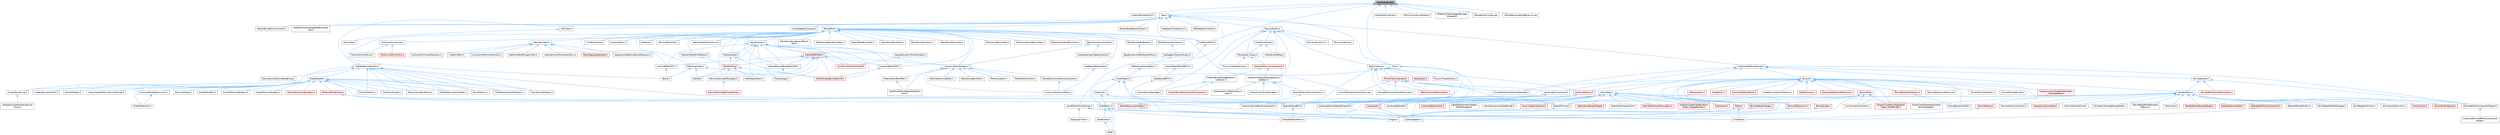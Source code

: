 digraph "CommandLine.h"
{
 // INTERACTIVE_SVG=YES
 // LATEX_PDF_SIZE
  bgcolor="transparent";
  edge [fontname=Helvetica,fontsize=10,labelfontname=Helvetica,labelfontsize=10];
  node [fontname=Helvetica,fontsize=10,shape=box,height=0.2,width=0.4];
  Node1 [id="Node000001",label="CommandLine.h",height=0.2,width=0.4,color="gray40", fillcolor="grey60", style="filled", fontcolor="black",tooltip=" "];
  Node1 -> Node2 [id="edge1_Node000001_Node000002",dir="back",color="steelblue1",style="solid",tooltip=" "];
  Node2 [id="Node000002",label="AndroidWindowUtils.h",height=0.2,width=0.4,color="grey40", fillcolor="white", style="filled",URL="$dc/de5/AndroidWindowUtils_8h.html",tooltip=" "];
  Node1 -> Node3 [id="edge2_Node000001_Node000003",dir="back",color="steelblue1",style="solid",tooltip=" "];
  Node3 [id="Node000003",label="App.h",height=0.2,width=0.4,color="grey40", fillcolor="white", style="filled",URL="$de/d8b/App_8h.html",tooltip=" "];
  Node3 -> Node4 [id="edge3_Node000003_Node000004",dir="back",color="steelblue1",style="solid",tooltip=" "];
  Node4 [id="Node000004",label="AndroidFeedbackContext.h",height=0.2,width=0.4,color="grey40", fillcolor="white", style="filled",URL="$d3/ddd/AndroidFeedbackContext_8h.html",tooltip=" "];
  Node3 -> Node5 [id="edge4_Node000003_Node000005",dir="back",color="steelblue1",style="solid",tooltip=" "];
  Node5 [id="Node000005",label="Core.h",height=0.2,width=0.4,color="grey40", fillcolor="white", style="filled",URL="$d6/dd7/Core_8h.html",tooltip=" "];
  Node5 -> Node6 [id="edge5_Node000005_Node000006",dir="back",color="steelblue1",style="solid",tooltip=" "];
  Node6 [id="Node000006",label="CoreUObject.h",height=0.2,width=0.4,color="grey40", fillcolor="white", style="filled",URL="$d0/ded/CoreUObject_8h.html",tooltip=" "];
  Node6 -> Node7 [id="edge6_Node000006_Node000007",dir="back",color="steelblue1",style="solid",tooltip=" "];
  Node7 [id="Node000007",label="Engine.h",height=0.2,width=0.4,color="grey40", fillcolor="white", style="filled",URL="$d1/d34/Public_2Engine_8h.html",tooltip=" "];
  Node6 -> Node8 [id="edge7_Node000006_Node000008",dir="back",color="steelblue1",style="solid",tooltip=" "];
  Node8 [id="Node000008",label="EngineMinimal.h",height=0.2,width=0.4,color="grey40", fillcolor="white", style="filled",URL="$d0/d2c/EngineMinimal_8h.html",tooltip=" "];
  Node8 -> Node7 [id="edge8_Node000008_Node000007",dir="back",color="steelblue1",style="solid",tooltip=" "];
  Node6 -> Node9 [id="edge9_Node000006_Node000009",dir="back",color="steelblue1",style="solid",tooltip=" "];
  Node9 [id="Node000009",label="SlateBasics.h",height=0.2,width=0.4,color="grey40", fillcolor="white", style="filled",URL="$da/d2f/SlateBasics_8h.html",tooltip=" "];
  Node9 -> Node7 [id="edge10_Node000009_Node000007",dir="back",color="steelblue1",style="solid",tooltip=" "];
  Node9 -> Node10 [id="edge11_Node000009_Node000010",dir="back",color="steelblue1",style="solid",tooltip=" "];
  Node10 [id="Node000010",label="Slate.h",height=0.2,width=0.4,color="grey40", fillcolor="white", style="filled",URL="$d2/dc0/Slate_8h.html",tooltip=" "];
  Node9 -> Node11 [id="edge12_Node000009_Node000011",dir="back",color="steelblue1",style="solid",tooltip=" "];
  Node11 [id="Node000011",label="SlateExtras.h",height=0.2,width=0.4,color="grey40", fillcolor="white", style="filled",URL="$d8/dec/SlateExtras_8h.html",tooltip=" "];
  Node11 -> Node10 [id="edge13_Node000011_Node000010",dir="back",color="steelblue1",style="solid",tooltip=" "];
  Node9 -> Node12 [id="edge14_Node000009_Node000012",dir="back",color="steelblue1",style="solid",tooltip=" "];
  Node12 [id="Node000012",label="UnrealEd.h",height=0.2,width=0.4,color="grey40", fillcolor="white", style="filled",URL="$d2/d5f/UnrealEd_8h.html",tooltip=" "];
  Node6 -> Node13 [id="edge15_Node000006_Node000013",dir="back",color="steelblue1",style="solid",tooltip=" "];
  Node13 [id="Node000013",label="SlateCore.h",height=0.2,width=0.4,color="grey40", fillcolor="white", style="filled",URL="$dc/d03/SlateCore_8h.html",tooltip=" "];
  Node13 -> Node7 [id="edge16_Node000013_Node000007",dir="back",color="steelblue1",style="solid",tooltip=" "];
  Node13 -> Node9 [id="edge17_Node000013_Node000009",dir="back",color="steelblue1",style="solid",tooltip=" "];
  Node5 -> Node7 [id="edge18_Node000005_Node000007",dir="back",color="steelblue1",style="solid",tooltip=" "];
  Node5 -> Node9 [id="edge19_Node000005_Node000009",dir="back",color="steelblue1",style="solid",tooltip=" "];
  Node3 -> Node14 [id="edge20_Node000003_Node000014",dir="back",color="steelblue1",style="solid",tooltip=" "];
  Node14 [id="Node000014",label="CoreSharedPCH.h",height=0.2,width=0.4,color="grey40", fillcolor="white", style="filled",URL="$d8/de5/CoreSharedPCH_8h.html",tooltip=" "];
  Node14 -> Node15 [id="edge21_Node000014_Node000015",dir="back",color="steelblue1",style="solid",tooltip=" "];
  Node15 [id="Node000015",label="CoreUObjectSharedPCH.h",height=0.2,width=0.4,color="grey40", fillcolor="white", style="filled",URL="$de/d2f/CoreUObjectSharedPCH_8h.html",tooltip=" "];
  Node15 -> Node16 [id="edge22_Node000015_Node000016",dir="back",color="steelblue1",style="solid",tooltip=" "];
  Node16 [id="Node000016",label="SlateSharedPCH.h",height=0.2,width=0.4,color="grey40", fillcolor="white", style="filled",URL="$d1/dfc/SlateSharedPCH_8h.html",tooltip=" "];
  Node16 -> Node17 [id="edge23_Node000016_Node000017",dir="back",color="steelblue1",style="solid",tooltip=" "];
  Node17 [id="Node000017",label="EngineSharedPCH.h",height=0.2,width=0.4,color="grey40", fillcolor="white", style="filled",URL="$dc/dbb/EngineSharedPCH_8h.html",tooltip=" "];
  Node17 -> Node18 [id="edge24_Node000017_Node000018",dir="back",color="steelblue1",style="solid",tooltip=" "];
  Node18 [id="Node000018",label="UnrealEdSharedPCH.h",height=0.2,width=0.4,color="grey40", fillcolor="white", style="filled",URL="$d1/de6/UnrealEdSharedPCH_8h.html",tooltip=" "];
  Node3 -> Node19 [id="edge25_Node000003_Node000019",dir="back",color="steelblue1",style="solid",tooltip=" "];
  Node19 [id="Node000019",label="FeedbackContextAnsi.h",height=0.2,width=0.4,color="grey40", fillcolor="white", style="filled",URL="$de/d11/FeedbackContextAnsi_8h.html",tooltip=" "];
  Node3 -> Node20 [id="edge26_Node000003_Node000020",dir="back",color="steelblue1",style="solid",tooltip=" "];
  Node20 [id="Node000020",label="IOSFeedbackContext.h",height=0.2,width=0.4,color="grey40", fillcolor="white", style="filled",URL="$d5/daa/IOSFeedbackContext_8h.html",tooltip=" "];
  Node3 -> Node21 [id="edge27_Node000003_Node000021",dir="back",color="steelblue1",style="solid",tooltip=" "];
  Node21 [id="Node000021",label="LevelEditorPlaySettings.h",height=0.2,width=0.4,color="grey40", fillcolor="white", style="filled",URL="$d4/d3b/LevelEditorPlaySettings_8h.html",tooltip=" "];
  Node21 -> Node22 [id="edge28_Node000021_Node000022",dir="back",color="steelblue1",style="solid",tooltip=" "];
  Node22 [id="Node000022",label="SDesignerView.h",height=0.2,width=0.4,color="grey40", fillcolor="white", style="filled",URL="$d2/d14/SDesignerView_8h.html",tooltip=" "];
  Node21 -> Node12 [id="edge29_Node000021_Node000012",dir="back",color="steelblue1",style="solid",tooltip=" "];
  Node21 -> Node18 [id="edge30_Node000021_Node000018",dir="back",color="steelblue1",style="solid",tooltip=" "];
  Node3 -> Node23 [id="edge31_Node000003_Node000023",dir="back",color="steelblue1",style="solid",tooltip=" "];
  Node23 [id="Node000023",label="MallocBinnedCommonUtils.h",height=0.2,width=0.4,color="grey40", fillcolor="white", style="filled",URL="$dc/ded/MallocBinnedCommonUtils_8h.html",tooltip=" "];
  Node3 -> Node24 [id="edge32_Node000003_Node000024",dir="back",color="steelblue1",style="solid",tooltip=" "];
  Node24 [id="Node000024",label="MaterialInstanceUpdateParameter\lSet.h",height=0.2,width=0.4,color="grey40", fillcolor="white", style="filled",URL="$dd/df7/MaterialInstanceUpdateParameterSet_8h.html",tooltip=" "];
  Node3 -> Node25 [id="edge33_Node000003_Node000025",dir="back",color="steelblue1",style="solid",tooltip=" "];
  Node25 [id="Node000025",label="ParallelFor.h",height=0.2,width=0.4,color="grey40", fillcolor="white", style="filled",URL="$d2/da1/ParallelFor_8h.html",tooltip=" "];
  Node25 -> Node26 [id="edge34_Node000025_Node000026",dir="back",color="steelblue1",style="solid",tooltip=" "];
  Node26 [id="Node000026",label="AsyncRegisterLevelContext.cpp",height=0.2,width=0.4,color="grey40", fillcolor="white", style="filled",URL="$da/df8/AsyncRegisterLevelContext_8cpp.html",tooltip=" "];
  Node25 -> Node27 [id="edge35_Node000025_Node000027",dir="back",color="steelblue1",style="solid",tooltip=" "];
  Node27 [id="Node000027",label="Blend.h",height=0.2,width=0.4,color="grey40", fillcolor="white", style="filled",URL="$d4/d80/Blend_8h.html",tooltip=" "];
  Node25 -> Node28 [id="edge36_Node000025_Node000028",dir="back",color="steelblue1",style="solid",tooltip=" "];
  Node28 [id="Node000028",label="CachingMeshSDF.h",height=0.2,width=0.4,color="grey40", fillcolor="white", style="filled",URL="$d3/de9/CachingMeshSDF_8h.html",tooltip=" "];
  Node28 -> Node27 [id="edge37_Node000028_Node000027",dir="back",color="steelblue1",style="solid",tooltip=" "];
  Node25 -> Node14 [id="edge38_Node000025_Node000014",dir="back",color="steelblue1",style="solid",tooltip=" "];
  Node25 -> Node29 [id="edge39_Node000025_Node000029",dir="back",color="steelblue1",style="solid",tooltip=" "];
  Node29 [id="Node000029",label="CoroParallelFor.h",height=0.2,width=0.4,color="grey40", fillcolor="white", style="filled",URL="$d2/d05/CoroParallelFor_8h.html",tooltip=" "];
  Node25 -> Node30 [id="edge40_Node000025_Node000030",dir="back",color="steelblue1",style="solid",tooltip=" "];
  Node30 [id="Node000030",label="DisplaceMesh.h",height=0.2,width=0.4,color="grey40", fillcolor="white", style="filled",URL="$da/df2/DisplaceMesh_8h.html",tooltip=" "];
  Node25 -> Node31 [id="edge41_Node000025_Node000031",dir="back",color="steelblue1",style="solid",tooltip=" "];
  Node31 [id="Node000031",label="DynamicMeshOctree3.h",height=0.2,width=0.4,color="grey40", fillcolor="white", style="filled",URL="$d8/d9f/DynamicMeshOctree3_8h.html",tooltip=" "];
  Node31 -> Node32 [id="edge42_Node000031_Node000032",dir="back",color="steelblue1",style="solid",tooltip=" "];
  Node32 [id="Node000032",label="DataflowEditorWeightMapPaint\lTool.h",height=0.2,width=0.4,color="grey40", fillcolor="white", style="filled",URL="$db/d46/DataflowEditorWeightMapPaintTool_8h.html",tooltip=" "];
  Node31 -> Node33 [id="edge43_Node000031_Node000033",dir="back",color="steelblue1",style="solid",tooltip=" "];
  Node33 [id="Node000033",label="DynamicMeshSculptTool.h",height=0.2,width=0.4,color="grey40", fillcolor="white", style="filled",URL="$d6/d16/DynamicMeshSculptTool_8h.html",tooltip=" "];
  Node31 -> Node34 [id="edge44_Node000031_Node000034",dir="back",color="steelblue1",style="solid",tooltip=" "];
  Node34 [id="Node000034",label="MeshGroupPaintTool.h",height=0.2,width=0.4,color="grey40", fillcolor="white", style="filled",URL="$dd/d04/MeshGroupPaintTool_8h.html",tooltip=" "];
  Node31 -> Node35 [id="edge45_Node000031_Node000035",dir="back",color="steelblue1",style="solid",tooltip=" "];
  Node35 [id="Node000035",label="MeshSculptUtil.h",height=0.2,width=0.4,color="grey40", fillcolor="white", style="filled",URL="$dc/de1/MeshSculptUtil_8h.html",tooltip=" "];
  Node31 -> Node36 [id="edge46_Node000031_Node000036",dir="back",color="steelblue1",style="solid",tooltip=" "];
  Node36 [id="Node000036",label="MeshSelectionTool.h",height=0.2,width=0.4,color="grey40", fillcolor="white", style="filled",URL="$d8/d80/MeshSelectionTool_8h.html",tooltip=" "];
  Node31 -> Node37 [id="edge47_Node000031_Node000037",dir="back",color="steelblue1",style="solid",tooltip=" "];
  Node37 [id="Node000037",label="MeshVertexPaintTool.h",height=0.2,width=0.4,color="grey40", fillcolor="white", style="filled",URL="$db/d74/MeshVertexPaintTool_8h.html",tooltip=" "];
  Node37 -> Node32 [id="edge48_Node000037_Node000032",dir="back",color="steelblue1",style="solid",tooltip=" "];
  Node31 -> Node38 [id="edge49_Node000031_Node000038",dir="back",color="steelblue1",style="solid",tooltip=" "];
  Node38 [id="Node000038",label="MeshVertexSculptTool.h",height=0.2,width=0.4,color="grey40", fillcolor="white", style="filled",URL="$dc/da6/MeshVertexSculptTool_8h.html",tooltip=" "];
  Node31 -> Node39 [id="edge50_Node000031_Node000039",dir="back",color="steelblue1",style="solid",tooltip=" "];
  Node39 [id="Node000039",label="OctreeDynamicMeshComponent.h",height=0.2,width=0.4,color="grey40", fillcolor="white", style="filled",URL="$d9/d19/OctreeDynamicMeshComponent_8h.html",tooltip=" "];
  Node39 -> Node33 [id="edge51_Node000039_Node000033",dir="back",color="steelblue1",style="solid",tooltip=" "];
  Node25 -> Node40 [id="edge52_Node000025_Node000040",dir="back",color="steelblue1",style="solid",tooltip=" "];
  Node40 [id="Node000040",label="FastReferenceCollector.h",height=0.2,width=0.4,color="grey40", fillcolor="white", style="filled",URL="$dd/d44/FastReferenceCollector_8h.html",tooltip=" "];
  Node40 -> Node41 [id="edge53_Node000040_Node000041",dir="back",color="steelblue1",style="solid",tooltip=" "];
  Node41 [id="Node000041",label="GarbageCollectionHistory.h",height=0.2,width=0.4,color="grey40", fillcolor="white", style="filled",URL="$d5/dee/GarbageCollectionHistory_8h.html",tooltip=" "];
  Node41 -> Node42 [id="edge54_Node000041_Node000042",dir="back",color="steelblue1",style="solid",tooltip=" "];
  Node42 [id="Node000042",label="ReferenceChainSearch.h",height=0.2,width=0.4,color="grey40", fillcolor="white", style="filled",URL="$d3/db7/ReferenceChainSearch_8h.html",tooltip=" "];
  Node42 -> Node6 [id="edge55_Node000042_Node000006",dir="back",color="steelblue1",style="solid",tooltip=" "];
  Node25 -> Node43 [id="edge56_Node000025_Node000043",dir="back",color="steelblue1",style="solid",tooltip=" "];
  Node43 [id="Node000043",label="GeometrySet3.h",height=0.2,width=0.4,color="grey40", fillcolor="white", style="filled",URL="$d2/d39/GeometrySet3_8h.html",tooltip=" "];
  Node43 -> Node44 [id="edge57_Node000043_Node000044",dir="back",color="steelblue1",style="solid",tooltip=" "];
  Node44 [id="Node000044",label="CollisionPrimitivesMechanic.h",height=0.2,width=0.4,color="grey40", fillcolor="white", style="filled",URL="$d7/d16/CollisionPrimitivesMechanic_8h.html",tooltip=" "];
  Node43 -> Node45 [id="edge58_Node000043_Node000045",dir="back",color="steelblue1",style="solid",tooltip=" "];
  Node45 [id="Node000045",label="CubeGridTool.h",height=0.2,width=0.4,color="grey40", fillcolor="white", style="filled",URL="$d3/d38/CubeGridTool_8h.html",tooltip=" "];
  Node43 -> Node46 [id="edge59_Node000043_Node000046",dir="back",color="steelblue1",style="solid",tooltip=" "];
  Node46 [id="Node000046",label="CurveControlPointsMechanic.h",height=0.2,width=0.4,color="grey40", fillcolor="white", style="filled",URL="$d4/d87/CurveControlPointsMechanic_8h.html",tooltip=" "];
  Node43 -> Node47 [id="edge60_Node000043_Node000047",dir="back",color="steelblue1",style="solid",tooltip=" "];
  Node47 [id="Node000047",label="DeformMeshPolygonsTool.h",height=0.2,width=0.4,color="grey40", fillcolor="white", style="filled",URL="$db/d72/DeformMeshPolygonsTool_8h.html",tooltip=" "];
  Node43 -> Node48 [id="edge61_Node000043_Node000048",dir="back",color="steelblue1",style="solid",tooltip=" "];
  Node48 [id="Node000048",label="LatticeControlPointsMechanic.h",height=0.2,width=0.4,color="grey40", fillcolor="white", style="filled",URL="$d5/d7b/LatticeControlPointsMechanic_8h.html",tooltip=" "];
  Node43 -> Node49 [id="edge62_Node000043_Node000049",dir="back",color="steelblue1",style="solid",tooltip=" "];
  Node49 [id="Node000049",label="MeshTopologySelector.h",height=0.2,width=0.4,color="red", fillcolor="#FFF0F0", style="filled",URL="$d1/db0/MeshTopologySelector_8h.html",tooltip=" "];
  Node43 -> Node58 [id="edge63_Node000043_Node000058",dir="back",color="steelblue1",style="solid",tooltip=" "];
  Node58 [id="Node000058",label="SpaceCurveDeformationMechanic.h",height=0.2,width=0.4,color="grey40", fillcolor="white", style="filled",URL="$d0/d4d/SpaceCurveDeformationMechanic_8h.html",tooltip=" "];
  Node25 -> Node59 [id="edge64_Node000025_Node000059",dir="back",color="steelblue1",style="solid",tooltip=" "];
  Node59 [id="Node000059",label="KMeans.h",height=0.2,width=0.4,color="grey40", fillcolor="white", style="filled",URL="$df/d83/KMeans_8h.html",tooltip=" "];
  Node25 -> Node60 [id="edge65_Node000025_Node000060",dir="back",color="steelblue1",style="solid",tooltip=" "];
  Node60 [id="Node000060",label="KelvinletBrushOp.h",height=0.2,width=0.4,color="grey40", fillcolor="white", style="filled",URL="$d9/d5c/KelvinletBrushOp_8h.html",tooltip=" "];
  Node25 -> Node61 [id="edge66_Node000025_Node000061",dir="back",color="steelblue1",style="solid",tooltip=" "];
  Node61 [id="Node000061",label="MarchingCubes.h",height=0.2,width=0.4,color="grey40", fillcolor="white", style="filled",URL="$d8/d16/MarchingCubes_8h.html",tooltip=" "];
  Node61 -> Node27 [id="edge67_Node000061_Node000027",dir="back",color="steelblue1",style="solid",tooltip=" "];
  Node61 -> Node62 [id="edge68_Node000061_Node000062",dir="back",color="steelblue1",style="solid",tooltip=" "];
  Node62 [id="Node000062",label="Morphology.h",height=0.2,width=0.4,color="grey40", fillcolor="white", style="filled",URL="$d7/d60/Morphology_8h.html",tooltip=" "];
  Node61 -> Node63 [id="edge69_Node000061_Node000063",dir="back",color="steelblue1",style="solid",tooltip=" "];
  Node63 [id="Node000063",label="Solidify.h",height=0.2,width=0.4,color="grey40", fillcolor="white", style="filled",URL="$d0/ded/Solidify_8h.html",tooltip=" "];
  Node25 -> Node64 [id="edge70_Node000025_Node000064",dir="back",color="steelblue1",style="solid",tooltip=" "];
  Node64 [id="Node000064",label="MeshAdapterTransforms.h",height=0.2,width=0.4,color="grey40", fillcolor="white", style="filled",URL="$dd/da3/MeshAdapterTransforms_8h.html",tooltip=" "];
  Node25 -> Node65 [id="edge71_Node000025_Node000065",dir="back",color="steelblue1",style="solid",tooltip=" "];
  Node65 [id="Node000065",label="MeshCaches.h",height=0.2,width=0.4,color="grey40", fillcolor="white", style="filled",URL="$d4/d5e/MeshCaches_8h.html",tooltip=" "];
  Node65 -> Node66 [id="edge72_Node000065_Node000066",dir="back",color="steelblue1",style="solid",tooltip=" "];
  Node66 [id="Node000066",label="FastWinding.h",height=0.2,width=0.4,color="red", fillcolor="#FFF0F0", style="filled",URL="$d0/df7/FastWinding_8h.html",tooltip=" "];
  Node66 -> Node69 [id="edge73_Node000066_Node000069",dir="back",color="steelblue1",style="solid",tooltip=" "];
  Node69 [id="Node000069",label="MeshSpatialSort.h",height=0.2,width=0.4,color="grey40", fillcolor="white", style="filled",URL="$d5/d25/MeshSpatialSort_8h.html",tooltip=" "];
  Node66 -> Node70 [id="edge74_Node000066_Node000070",dir="back",color="steelblue1",style="solid",tooltip=" "];
  Node70 [id="Node000070",label="MeshWindingNumberGrid.h",height=0.2,width=0.4,color="red", fillcolor="#FFF0F0", style="filled",URL="$de/df0/MeshWindingNumberGrid_8h.html",tooltip=" "];
  Node66 -> Node72 [id="edge75_Node000066_Node000072",dir="back",color="steelblue1",style="solid",tooltip=" "];
  Node72 [id="Node000072",label="RemoveOccludedTriangles.h",height=0.2,width=0.4,color="grey40", fillcolor="white", style="filled",URL="$dc/d7b/RemoveOccludedTriangles_8h.html",tooltip=" "];
  Node72 -> Node73 [id="edge76_Node000072_Node000073",dir="back",color="steelblue1",style="solid",tooltip=" "];
  Node73 [id="Node000073",label="RemoveOccludedTrianglesOp.h",height=0.2,width=0.4,color="red", fillcolor="#FFF0F0", style="filled",URL="$d2/d39/RemoveOccludedTrianglesOp_8h.html",tooltip=" "];
  Node66 -> Node63 [id="edge77_Node000066_Node000063",dir="back",color="steelblue1",style="solid",tooltip=" "];
  Node65 -> Node70 [id="edge78_Node000065_Node000070",dir="back",color="steelblue1",style="solid",tooltip=" "];
  Node25 -> Node75 [id="edge79_Node000025_Node000075",dir="back",color="steelblue1",style="solid",tooltip=" "];
  Node75 [id="Node000075",label="MeshEraseSculptLayerBrush\lOps.h",height=0.2,width=0.4,color="grey40", fillcolor="white", style="filled",URL="$d3/dab/MeshEraseSculptLayerBrushOps_8h.html",tooltip=" "];
  Node25 -> Node76 [id="edge80_Node000025_Node000076",dir="back",color="steelblue1",style="solid",tooltip=" "];
  Node76 [id="Node000076",label="MeshGroupPaintBrushOps.h",height=0.2,width=0.4,color="grey40", fillcolor="white", style="filled",URL="$d4/df8/MeshGroupPaintBrushOps_8h.html",tooltip=" "];
  Node25 -> Node77 [id="edge81_Node000025_Node000077",dir="back",color="steelblue1",style="solid",tooltip=" "];
  Node77 [id="Node000077",label="MeshInflateBrushOps.h",height=0.2,width=0.4,color="grey40", fillcolor="white", style="filled",URL="$d7/d16/MeshInflateBrushOps_8h.html",tooltip=" "];
  Node25 -> Node78 [id="edge82_Node000025_Node000078",dir="back",color="steelblue1",style="solid",tooltip=" "];
  Node78 [id="Node000078",label="MeshMoveBrushOps.h",height=0.2,width=0.4,color="grey40", fillcolor="white", style="filled",URL="$dd/dcb/MeshMoveBrushOps_8h.html",tooltip=" "];
  Node25 -> Node79 [id="edge83_Node000025_Node000079",dir="back",color="steelblue1",style="solid",tooltip=" "];
  Node79 [id="Node000079",label="MeshPinchBrushOps.h",height=0.2,width=0.4,color="grey40", fillcolor="white", style="filled",URL="$dc/dbe/MeshPinchBrushOps_8h.html",tooltip=" "];
  Node25 -> Node80 [id="edge84_Node000025_Node000080",dir="back",color="steelblue1",style="solid",tooltip=" "];
  Node80 [id="Node000080",label="MeshPlaneBrushOps.h",height=0.2,width=0.4,color="grey40", fillcolor="white", style="filled",URL="$de/d05/MeshPlaneBrushOps_8h.html",tooltip=" "];
  Node25 -> Node81 [id="edge85_Node000025_Node000081",dir="back",color="steelblue1",style="solid",tooltip=" "];
  Node81 [id="Node000081",label="MeshQueries.h",height=0.2,width=0.4,color="grey40", fillcolor="white", style="filled",URL="$d1/d76/MeshQueries_8h.html",tooltip=" "];
  Node81 -> Node28 [id="edge86_Node000081_Node000028",dir="back",color="steelblue1",style="solid",tooltip=" "];
  Node81 -> Node31 [id="edge87_Node000081_Node000031",dir="back",color="steelblue1",style="solid",tooltip=" "];
  Node81 -> Node82 [id="edge88_Node000081_Node000082",dir="back",color="steelblue1",style="solid",tooltip=" "];
  Node82 [id="Node000082",label="DynamicVerticesOctree3.h",height=0.2,width=0.4,color="red", fillcolor="#FFF0F0", style="filled",URL="$df/d7e/DynamicVerticesOctree3_8h.html",tooltip=" "];
  Node81 -> Node66 [id="edge89_Node000081_Node000066",dir="back",color="steelblue1",style="solid",tooltip=" "];
  Node81 -> Node84 [id="edge90_Node000081_Node000084",dir="back",color="steelblue1",style="solid",tooltip=" "];
  Node84 [id="Node000084",label="MeshAABBTree3.h",height=0.2,width=0.4,color="red", fillcolor="#FFF0F0", style="filled",URL="$d8/d90/MeshAABBTree3_8h.html",tooltip=" "];
  Node84 -> Node28 [id="edge91_Node000084_Node000028",dir="back",color="steelblue1",style="solid",tooltip=" "];
  Node84 -> Node31 [id="edge92_Node000084_Node000031",dir="back",color="steelblue1",style="solid",tooltip=" "];
  Node84 -> Node82 [id="edge93_Node000084_Node000082",dir="back",color="steelblue1",style="solid",tooltip=" "];
  Node84 -> Node66 [id="edge94_Node000084_Node000066",dir="back",color="steelblue1",style="solid",tooltip=" "];
  Node84 -> Node70 [id="edge95_Node000084_Node000070",dir="back",color="steelblue1",style="solid",tooltip=" "];
  Node84 -> Node62 [id="edge96_Node000084_Node000062",dir="back",color="steelblue1",style="solid",tooltip=" "];
  Node84 -> Node72 [id="edge97_Node000084_Node000072",dir="back",color="steelblue1",style="solid",tooltip=" "];
  Node84 -> Node63 [id="edge98_Node000084_Node000063",dir="back",color="steelblue1",style="solid",tooltip=" "];
  Node84 -> Node197 [id="edge99_Node000084_Node000197",dir="back",color="steelblue1",style="solid",tooltip=" "];
  Node197 [id="Node000197",label="SparseNarrowBandMeshSDF.h",height=0.2,width=0.4,color="grey40", fillcolor="white", style="filled",URL="$d2/d60/SparseNarrowBandMeshSDF_8h.html",tooltip=" "];
  Node197 -> Node62 [id="edge100_Node000197_Node000062",dir="back",color="steelblue1",style="solid",tooltip=" "];
  Node84 -> Node198 [id="edge101_Node000084_Node000198",dir="back",color="steelblue1",style="solid",tooltip=" "];
  Node198 [id="Node000198",label="SweepingMeshSDF.h",height=0.2,width=0.4,color="grey40", fillcolor="white", style="filled",URL="$d9/d76/SweepingMeshSDF_8h.html",tooltip=" "];
  Node198 -> Node70 [id="edge102_Node000198_Node000070",dir="back",color="steelblue1",style="solid",tooltip=" "];
  Node81 -> Node65 [id="edge103_Node000081_Node000065",dir="back",color="steelblue1",style="solid",tooltip=" "];
  Node81 -> Node69 [id="edge104_Node000081_Node000069",dir="back",color="steelblue1",style="solid",tooltip=" "];
  Node81 -> Node70 [id="edge105_Node000081_Node000070",dir="back",color="steelblue1",style="solid",tooltip=" "];
  Node81 -> Node62 [id="edge106_Node000081_Node000062",dir="back",color="steelblue1",style="solid",tooltip=" "];
  Node81 -> Node197 [id="edge107_Node000081_Node000197",dir="back",color="steelblue1",style="solid",tooltip=" "];
  Node81 -> Node198 [id="edge108_Node000081_Node000198",dir="back",color="steelblue1",style="solid",tooltip=" "];
  Node25 -> Node199 [id="edge109_Node000025_Node000199",dir="back",color="steelblue1",style="solid",tooltip=" "];
  Node199 [id="Node000199",label="MeshRenderBufferSet.h",height=0.2,width=0.4,color="grey40", fillcolor="white", style="filled",URL="$de/dc2/MeshRenderBufferSet_8h.html",tooltip=" "];
  Node199 -> Node200 [id="edge110_Node000199_Node000200",dir="back",color="steelblue1",style="solid",tooltip=" "];
  Node200 [id="Node000200",label="BaseDynamicMeshSceneProxy.h",height=0.2,width=0.4,color="grey40", fillcolor="white", style="filled",URL="$d2/dee/BaseDynamicMeshSceneProxy_8h.html",tooltip=" "];
  Node25 -> Node201 [id="edge111_Node000025_Node000201",dir="back",color="steelblue1",style="solid",tooltip=" "];
  Node201 [id="Node000201",label="MeshSculptBrushOps.h",height=0.2,width=0.4,color="grey40", fillcolor="white", style="filled",URL="$d1/dc9/MeshSculptBrushOps_8h.html",tooltip=" "];
  Node25 -> Node202 [id="edge112_Node000025_Node000202",dir="back",color="steelblue1",style="solid",tooltip=" "];
  Node202 [id="Node000202",label="MeshSmoothingBrushOps.h",height=0.2,width=0.4,color="grey40", fillcolor="white", style="filled",URL="$dd/d1d/MeshSmoothingBrushOps_8h.html",tooltip=" "];
  Node25 -> Node203 [id="edge113_Node000025_Node000203",dir="back",color="steelblue1",style="solid",tooltip=" "];
  Node203 [id="Node000203",label="MeshVertexPaintBrushOps.h",height=0.2,width=0.4,color="grey40", fillcolor="white", style="filled",URL="$df/d5b/MeshVertexPaintBrushOps_8h.html",tooltip=" "];
  Node25 -> Node204 [id="edge114_Node000025_Node000204",dir="back",color="steelblue1",style="solid",tooltip=" "];
  Node204 [id="Node000204",label="ParallelTransformReduce.h",height=0.2,width=0.4,color="grey40", fillcolor="white", style="filled",URL="$d8/de7/ParallelTransformReduce_8h.html",tooltip=" "];
  Node204 -> Node66 [id="edge115_Node000204_Node000066",dir="back",color="steelblue1",style="solid",tooltip=" "];
  Node25 -> Node72 [id="edge116_Node000025_Node000072",dir="back",color="steelblue1",style="solid",tooltip=" "];
  Node25 -> Node205 [id="edge117_Node000025_Node000205",dir="back",color="steelblue1",style="solid",tooltip=" "];
  Node205 [id="Node000205",label="SparseDynamicOctree3.h",height=0.2,width=0.4,color="grey40", fillcolor="white", style="filled",URL="$df/d29/SparseDynamicOctree3_8h.html",tooltip=" "];
  Node205 -> Node31 [id="edge118_Node000205_Node000031",dir="back",color="steelblue1",style="solid",tooltip=" "];
  Node205 -> Node86 [id="edge119_Node000205_Node000086",dir="back",color="steelblue1",style="solid",tooltip=" "];
  Node86 [id="Node000086",label="SceneGeometrySpatialCache.h",height=0.2,width=0.4,color="grey40", fillcolor="white", style="filled",URL="$d6/d6f/SceneGeometrySpatialCache_8h.html",tooltip=" "];
  Node25 -> Node206 [id="edge120_Node000025_Node000206",dir="back",color="steelblue1",style="solid",tooltip=" "];
  Node206 [id="Node000206",label="SparseDynamicPointOctree3.h",height=0.2,width=0.4,color="grey40", fillcolor="white", style="filled",URL="$d5/dba/SparseDynamicPointOctree3_8h.html",tooltip=" "];
  Node206 -> Node82 [id="edge121_Node000206_Node000082",dir="back",color="steelblue1",style="solid",tooltip=" "];
  Node25 -> Node197 [id="edge122_Node000025_Node000197",dir="back",color="steelblue1",style="solid",tooltip=" "];
  Node25 -> Node207 [id="edge123_Node000025_Node000207",dir="back",color="steelblue1",style="solid",tooltip=" "];
  Node207 [id="Node000207",label="SubRegionRemesher.h",height=0.2,width=0.4,color="grey40", fillcolor="white", style="filled",URL="$d9/d7c/SubRegionRemesher_8h.html",tooltip=" "];
  Node207 -> Node33 [id="edge124_Node000207_Node000033",dir="back",color="steelblue1",style="solid",tooltip=" "];
  Node25 -> Node198 [id="edge125_Node000025_Node000198",dir="back",color="steelblue1",style="solid",tooltip=" "];
  Node25 -> Node208 [id="edge126_Node000025_Node000208",dir="back",color="steelblue1",style="solid",tooltip=" "];
  Node208 [id="Node000208",label="UniformMirrorSolver.h",height=0.2,width=0.4,color="grey40", fillcolor="white", style="filled",URL="$dd/dfd/UniformMirrorSolver_8h.html",tooltip=" "];
  Node208 -> Node209 [id="edge127_Node000208_Node000209",dir="back",color="steelblue1",style="solid",tooltip=" "];
  Node209 [id="Node000209",label="MultiCurveMirrorUtils.h",height=0.2,width=0.4,color="red", fillcolor="#FFF0F0", style="filled",URL="$da/d1b/MultiCurveMirrorUtils_8h.html",tooltip=" "];
  Node208 -> Node212 [id="edge128_Node000208_Node000212",dir="back",color="steelblue1",style="solid",tooltip=" "];
  Node212 [id="Node000212",label="PositionMirrorSolver.h",height=0.2,width=0.4,color="grey40", fillcolor="white", style="filled",URL="$d1/d74/PositionMirrorSolver_8h.html",tooltip=" "];
  Node3 -> Node213 [id="edge129_Node000003_Node000213",dir="back",color="steelblue1",style="solid",tooltip=" "];
  Node213 [id="Node000213",label="PhysicsPublic.h",height=0.2,width=0.4,color="grey40", fillcolor="white", style="filled",URL="$de/de4/PhysicsPublic_8h.html",tooltip=" "];
  Node213 -> Node214 [id="edge130_Node000213_Node000214",dir="back",color="steelblue1",style="solid",tooltip=" "];
  Node214 [id="Node000214",label="BodyInstance.h",height=0.2,width=0.4,color="grey40", fillcolor="white", style="filled",URL="$d3/d42/BodyInstance_8h.html",tooltip=" "];
  Node214 -> Node215 [id="edge131_Node000214_Node000215",dir="back",color="steelblue1",style="solid",tooltip=" "];
  Node215 [id="Node000215",label="BodySetup.h",height=0.2,width=0.4,color="red", fillcolor="#FFF0F0", style="filled",URL="$d8/d7b/BodySetup_8h.html",tooltip=" "];
  Node214 -> Node17 [id="edge132_Node000214_Node000017",dir="back",color="steelblue1",style="solid",tooltip=" "];
  Node214 -> Node222 [id="edge133_Node000214_Node000222",dir="back",color="steelblue1",style="solid",tooltip=" "];
  Node222 [id="Node000222",label="ISMComponentDescriptor.h",height=0.2,width=0.4,color="red", fillcolor="#FFF0F0", style="filled",URL="$dd/d82/ISMComponentDescriptor_8h.html",tooltip=" "];
  Node214 -> Node228 [id="edge134_Node000214_Node000228",dir="back",color="steelblue1",style="solid",tooltip=" "];
  Node228 [id="Node000228",label="LandscapeProxy.h",height=0.2,width=0.4,color="red", fillcolor="#FFF0F0", style="filled",URL="$db/dae/LandscapeProxy_8h.html",tooltip=" "];
  Node228 -> Node229 [id="edge135_Node000228_Node000229",dir="back",color="steelblue1",style="solid",tooltip=" "];
  Node229 [id="Node000229",label="Landscape.h",height=0.2,width=0.4,color="red", fillcolor="#FFF0F0", style="filled",URL="$d5/dd6/Landscape_8h.html",tooltip=" "];
  Node229 -> Node230 [id="edge136_Node000229_Node000230",dir="back",color="steelblue1",style="solid",tooltip=" "];
  Node230 [id="Node000230",label="LandscapeEdit.h",height=0.2,width=0.4,color="grey40", fillcolor="white", style="filled",URL="$df/d61/LandscapeEdit_8h.html",tooltip=" "];
  Node228 -> Node230 [id="edge137_Node000228_Node000230",dir="back",color="steelblue1",style="solid",tooltip=" "];
  Node228 -> Node235 [id="edge138_Node000228_Node000235",dir="back",color="steelblue1",style="solid",tooltip=" "];
  Node235 [id="Node000235",label="LandscapeRender.h",height=0.2,width=0.4,color="grey40", fillcolor="white", style="filled",URL="$df/d67/LandscapeRender_8h.html",tooltip=" "];
  Node214 -> Node238 [id="edge139_Node000214_Node000238",dir="back",color="steelblue1",style="solid",tooltip=" "];
  Node238 [id="Node000238",label="PhysicsThreadLibrary.h",height=0.2,width=0.4,color="grey40", fillcolor="white", style="filled",URL="$dd/df6/PhysicsThreadLibrary_8h.html",tooltip=" "];
  Node214 -> Node239 [id="edge140_Node000214_Node000239",dir="back",color="steelblue1",style="solid",tooltip=" "];
  Node239 [id="Node000239",label="PrimitiveComponent.h",height=0.2,width=0.4,color="red", fillcolor="#FFF0F0", style="filled",URL="$df/d9f/PrimitiveComponent_8h.html",tooltip=" "];
  Node239 -> Node26 [id="edge141_Node000239_Node000026",dir="back",color="steelblue1",style="solid",tooltip=" "];
  Node239 -> Node8 [id="edge142_Node000239_Node000008",dir="back",color="steelblue1",style="solid",tooltip=" "];
  Node239 -> Node17 [id="edge143_Node000239_Node000017",dir="back",color="steelblue1",style="solid",tooltip=" "];
  Node239 -> Node222 [id="edge144_Node000239_Node000222",dir="back",color="steelblue1",style="solid",tooltip=" "];
  Node239 -> Node321 [id="edge145_Node000239_Node000321",dir="back",color="steelblue1",style="solid",tooltip=" "];
  Node321 [id="Node000321",label="LandscapeComponent.h",height=0.2,width=0.4,color="grey40", fillcolor="white", style="filled",URL="$d4/dba/LandscapeComponent_8h.html",tooltip=" "];
  Node321 -> Node229 [id="edge146_Node000321_Node000229",dir="back",color="steelblue1",style="solid",tooltip=" "];
  Node321 -> Node230 [id="edge147_Node000321_Node000230",dir="back",color="steelblue1",style="solid",tooltip=" "];
  Node321 -> Node322 [id="edge148_Node000321_Node000322",dir="back",color="steelblue1",style="solid",tooltip=" "];
  Node322 [id="Node000322",label="LandscapeGrassWeightExporter.h",height=0.2,width=0.4,color="grey40", fillcolor="white", style="filled",URL="$de/d64/LandscapeGrassWeightExporter_8h.html",tooltip=" "];
  Node321 -> Node235 [id="edge149_Node000321_Node000235",dir="back",color="steelblue1",style="solid",tooltip=" "];
  Node239 -> Node497 [id="edge150_Node000239_Node000497",dir="back",color="steelblue1",style="solid",tooltip=" "];
  Node497 [id="Node000497",label="ModularVehicleBaseComponent.h",height=0.2,width=0.4,color="grey40", fillcolor="white", style="filled",URL="$d3/dc7/ModularVehicleBaseComponent_8h.html",tooltip=" "];
  Node239 -> Node529 [id="edge151_Node000239_Node000529",dir="back",color="steelblue1",style="solid",tooltip=" "];
  Node529 [id="Node000529",label="SimpleStreamableAssetManager.h",height=0.2,width=0.4,color="grey40", fillcolor="white", style="filled",URL="$df/d02/SimpleStreamableAssetManager_8h.html",tooltip=" "];
  Node239 -> Node543 [id="edge152_Node000239_Node000543",dir="back",color="steelblue1",style="solid",tooltip=" "];
  Node543 [id="Node000543",label="SplineMeshComponentDescriptor.h",height=0.2,width=0.4,color="grey40", fillcolor="white", style="filled",URL="$d1/d6f/SplineMeshComponentDescriptor_8h.html",tooltip=" "];
  Node214 -> Node543 [id="edge153_Node000214_Node000543",dir="back",color="steelblue1",style="solid",tooltip=" "];
  Node213 -> Node557 [id="edge154_Node000213_Node000557",dir="back",color="steelblue1",style="solid",tooltip=" "];
  Node557 [id="Node000557",label="ChaosEventRelay.h",height=0.2,width=0.4,color="grey40", fillcolor="white", style="filled",URL="$d4/dc3/ChaosEventRelay_8h.html",tooltip=" "];
  Node213 -> Node558 [id="edge155_Node000213_Node000558",dir="back",color="steelblue1",style="solid",tooltip=" "];
  Node558 [id="Node000558",label="ChaosEventType.h",height=0.2,width=0.4,color="grey40", fillcolor="white", style="filled",URL="$de/d9f/ChaosEventType_8h.html",tooltip=" "];
  Node558 -> Node557 [id="edge156_Node000558_Node000557",dir="back",color="steelblue1",style="solid",tooltip=" "];
  Node558 -> Node559 [id="edge157_Node000558_Node000559",dir="back",color="steelblue1",style="solid",tooltip=" "];
  Node559 [id="Node000559",label="PhysScene_Chaos.h",height=0.2,width=0.4,color="grey40", fillcolor="white", style="filled",URL="$d7/dc5/PhysScene__Chaos_8h.html",tooltip=" "];
  Node559 -> Node560 [id="edge158_Node000559_Node000560",dir="back",color="steelblue1",style="solid",tooltip=" "];
  Node560 [id="Node000560",label="NetworkPhysicsComponent.h",height=0.2,width=0.4,color="red", fillcolor="#FFF0F0", style="filled",URL="$d5/dcb/NetworkPhysicsComponent_8h.html",tooltip=" "];
  Node560 -> Node561 [id="edge159_Node000560_Node000561",dir="back",color="steelblue1",style="solid",tooltip=" "];
  Node561 [id="Node000561",label="ChaosSimModuleManagerAsync\lCallback.h",height=0.2,width=0.4,color="grey40", fillcolor="white", style="filled",URL="$d7/dd0/ChaosSimModuleManagerAsyncCallback_8h.html",tooltip=" "];
  Node561 -> Node562 [id="edge160_Node000561_Node000562",dir="back",color="steelblue1",style="solid",tooltip=" "];
  Node562 [id="Node000562",label="ChaosSimModuleManager.h",height=0.2,width=0.4,color="grey40", fillcolor="white", style="filled",URL="$d7/dd1/ChaosSimModuleManager_8h.html",tooltip=" "];
  Node561 -> Node497 [id="edge161_Node000561_Node000497",dir="back",color="steelblue1",style="solid",tooltip=" "];
  Node561 -> Node563 [id="edge162_Node000561_Node000563",dir="back",color="steelblue1",style="solid",tooltip=" "];
  Node563 [id="Node000563",label="ModularVehicleDefaultAsync\lInput.h",height=0.2,width=0.4,color="grey40", fillcolor="white", style="filled",URL="$d5/df8/ModularVehicleDefaultAsyncInput_8h.html",tooltip=" "];
  Node561 -> Node564 [id="edge163_Node000561_Node000564",dir="back",color="steelblue1",style="solid",tooltip=" "];
  Node564 [id="Node000564",label="ModularVehicleSimulationCU.h",height=0.2,width=0.4,color="grey40", fillcolor="white", style="filled",URL="$d8/d61/ModularVehicleSimulationCU_8h.html",tooltip=" "];
  Node564 -> Node497 [id="edge164_Node000564_Node000497",dir="back",color="steelblue1",style="solid",tooltip=" "];
  Node560 -> Node565 [id="edge165_Node000560_Node000565",dir="back",color="steelblue1",style="solid",tooltip=" "];
  Node565 [id="Node000565",label="ChaosVehicleManagerAsync\lCallback.h",height=0.2,width=0.4,color="grey40", fillcolor="white", style="filled",URL="$d4/dea/ChaosVehicleManagerAsyncCallback_8h.html",tooltip=" "];
  Node565 -> Node566 [id="edge166_Node000565_Node000566",dir="back",color="steelblue1",style="solid",tooltip=" "];
  Node566 [id="Node000566",label="ChaosVehicleManager.h",height=0.2,width=0.4,color="grey40", fillcolor="white", style="filled",URL="$d3/d70/ChaosVehicleManager_8h.html",tooltip=" "];
  Node565 -> Node567 [id="edge167_Node000565_Node000567",dir="back",color="steelblue1",style="solid",tooltip=" "];
  Node567 [id="Node000567",label="ChaosVehicleMovementComponent.h",height=0.2,width=0.4,color="red", fillcolor="#FFF0F0", style="filled",URL="$dc/dfc/ChaosVehicleMovementComponent_8h.html",tooltip=" "];
  Node559 -> Node569 [id="edge168_Node000559_Node000569",dir="back",color="steelblue1",style="solid",tooltip=" "];
  Node569 [id="Node000569",label="PhysicsInterfaceScene.h",height=0.2,width=0.4,color="grey40", fillcolor="white", style="filled",URL="$d6/d76/PhysicsInterfaceScene_8h.html",tooltip=" "];
  Node213 -> Node561 [id="edge169_Node000213_Node000561",dir="back",color="steelblue1",style="solid",tooltip=" "];
  Node213 -> Node566 [id="edge170_Node000213_Node000566",dir="back",color="steelblue1",style="solid",tooltip=" "];
  Node213 -> Node565 [id="edge171_Node000213_Node000565",dir="back",color="steelblue1",style="solid",tooltip=" "];
  Node213 -> Node559 [id="edge172_Node000213_Node000559",dir="back",color="steelblue1",style="solid",tooltip=" "];
  Node213 -> Node570 [id="edge173_Node000213_Node000570",dir="back",color="steelblue1",style="solid",tooltip=" "];
  Node570 [id="Node000570",label="PhysScene_PhysX.h",height=0.2,width=0.4,color="grey40", fillcolor="white", style="filled",URL="$db/ded/PhysScene__PhysX_8h.html",tooltip=" "];
  Node213 -> Node571 [id="edge174_Node000213_Node000571",dir="back",color="steelblue1",style="solid",tooltip=" "];
  Node571 [id="Node000571",label="PhysicsFiltering.h",height=0.2,width=0.4,color="grey40", fillcolor="white", style="filled",URL="$de/d03/PhysicsFiltering_8h.html",tooltip=" "];
  Node3 -> Node572 [id="edge175_Node000003_Node000572",dir="back",color="steelblue1",style="solid",tooltip=" "];
  Node572 [id="Node000572",label="ShaderParameterUtils.h",height=0.2,width=0.4,color="grey40", fillcolor="white", style="filled",URL="$d9/dfb/ShaderParameterUtils_8h.html",tooltip=" "];
  Node572 -> Node573 [id="edge176_Node000572_Node000573",dir="back",color="steelblue1",style="solid",tooltip=" "];
  Node573 [id="Node000573",label="BinkShaders.h",height=0.2,width=0.4,color="grey40", fillcolor="white", style="filled",URL="$d8/d97/BinkShaders_8h.html",tooltip=" "];
  Node572 -> Node574 [id="edge177_Node000572_Node000574",dir="back",color="steelblue1",style="solid",tooltip=" "];
  Node574 [id="Node000574",label="ClearReplacementShaders.h",height=0.2,width=0.4,color="grey40", fillcolor="white", style="filled",URL="$d9/d4e/ClearReplacementShaders_8h.html",tooltip=" "];
  Node572 -> Node575 [id="edge178_Node000572_Node000575",dir="back",color="steelblue1",style="solid",tooltip=" "];
  Node575 [id="Node000575",label="CopyTextureShaders.h",height=0.2,width=0.4,color="grey40", fillcolor="white", style="filled",URL="$dc/d7f/CopyTextureShaders_8h.html",tooltip=" "];
  Node572 -> Node17 [id="edge179_Node000572_Node000017",dir="back",color="steelblue1",style="solid",tooltip=" "];
  Node572 -> Node478 [id="edge180_Node000572_Node000478",dir="back",color="steelblue1",style="solid",tooltip=" "];
  Node478 [id="Node000478",label="GeometryCollectionRendering.h",height=0.2,width=0.4,color="grey40", fillcolor="white", style="filled",URL="$dc/d68/GeometryCollectionRendering_8h.html",tooltip=" "];
  Node572 -> Node576 [id="edge181_Node000572_Node000576",dir="back",color="steelblue1",style="solid",tooltip=" "];
  Node576 [id="Node000576",label="GlobalShader.h",height=0.2,width=0.4,color="grey40", fillcolor="white", style="filled",URL="$db/de3/GlobalShader_8h.html",tooltip=" "];
  Node576 -> Node573 [id="edge182_Node000576_Node000573",dir="back",color="steelblue1",style="solid",tooltip=" "];
  Node576 -> Node577 [id="edge183_Node000576_Node000577",dir="back",color="steelblue1",style="solid",tooltip=" "];
  Node577 [id="Node000577",label="BuiltInRayTracingShaders.h",height=0.2,width=0.4,color="red", fillcolor="#FFF0F0", style="filled",URL="$d4/d9b/BuiltInRayTracingShaders_8h.html",tooltip=" "];
  Node576 -> Node574 [id="edge184_Node000576_Node000574",dir="back",color="steelblue1",style="solid",tooltip=" "];
  Node576 -> Node579 [id="edge185_Node000576_Node000579",dir="back",color="steelblue1",style="solid",tooltip=" "];
  Node579 [id="Node000579",label="CommonRenderResources.h",height=0.2,width=0.4,color="grey40", fillcolor="white", style="filled",URL="$d3/d27/CommonRenderResources_8h.html",tooltip=" "];
  Node579 -> Node580 [id="edge186_Node000579_Node000580",dir="back",color="steelblue1",style="solid",tooltip=" "];
  Node580 [id="Node000580",label="PixelShaderUtils.h",height=0.2,width=0.4,color="grey40", fillcolor="white", style="filled",URL="$d1/dc7/PixelShaderUtils_8h.html",tooltip=" "];
  Node576 -> Node575 [id="edge187_Node000576_Node000575",dir="back",color="steelblue1",style="solid",tooltip=" "];
  Node576 -> Node581 [id="edge188_Node000576_Node000581",dir="back",color="steelblue1",style="solid",tooltip=" "];
  Node581 [id="Node000581",label="CubemapUnwrapUtils.h",height=0.2,width=0.4,color="grey40", fillcolor="white", style="filled",URL="$dd/d68/CubemapUnwrapUtils_8h.html",tooltip=" "];
  Node576 -> Node17 [id="edge189_Node000576_Node000017",dir="back",color="steelblue1",style="solid",tooltip=" "];
  Node576 -> Node582 [id="edge190_Node000576_Node000582",dir="back",color="steelblue1",style="solid",tooltip=" "];
  Node582 [id="Node000582",label="MaterialShaderType.h",height=0.2,width=0.4,color="red", fillcolor="#FFF0F0", style="filled",URL="$d9/d8e/MaterialShaderType_8h.html",tooltip=" "];
  Node582 -> Node17 [id="edge191_Node000582_Node000017",dir="back",color="steelblue1",style="solid",tooltip=" "];
  Node582 -> Node584 [id="edge192_Node000582_Node000584",dir="back",color="steelblue1",style="solid",tooltip=" "];
  Node584 [id="Node000584",label="NaniteResourcesHelper.h",height=0.2,width=0.4,color="red", fillcolor="#FFF0F0", style="filled",URL="$dc/d48/NaniteResourcesHelper_8h.html",tooltip=" "];
  Node584 -> Node584 [id="edge193_Node000584_Node000584",dir="back",color="steelblue1",style="solid",tooltip=" "];
  Node576 -> Node585 [id="edge194_Node000576_Node000585",dir="back",color="steelblue1",style="solid",tooltip=" "];
  Node585 [id="Node000585",label="MediaShaders.h",height=0.2,width=0.4,color="grey40", fillcolor="white", style="filled",URL="$de/dcb/MediaShaders_8h.html",tooltip=" "];
  Node576 -> Node586 [id="edge195_Node000576_Node000586",dir="back",color="steelblue1",style="solid",tooltip=" "];
  Node586 [id="Node000586",label="OculusShaders.h",height=0.2,width=0.4,color="grey40", fillcolor="white", style="filled",URL="$d5/d66/OculusShaders_8h.html",tooltip=" "];
  Node576 -> Node587 [id="edge196_Node000576_Node000587",dir="back",color="steelblue1",style="solid",tooltip=" "];
  Node587 [id="Node000587",label="OneColorShader.h",height=0.2,width=0.4,color="grey40", fillcolor="white", style="filled",URL="$dc/d2c/OneColorShader_8h.html",tooltip=" "];
  Node576 -> Node580 [id="edge197_Node000576_Node000580",dir="back",color="steelblue1",style="solid",tooltip=" "];
  Node576 -> Node588 [id="edge198_Node000576_Node000588",dir="back",color="steelblue1",style="solid",tooltip=" "];
  Node588 [id="Node000588",label="PrecomputedVolumetricLightmap.h",height=0.2,width=0.4,color="grey40", fillcolor="white", style="filled",URL="$d8/d75/PrecomputedVolumetricLightmap_8h.html",tooltip=" "];
  Node576 -> Node589 [id="edge199_Node000576_Node000589",dir="back",color="steelblue1",style="solid",tooltip=" "];
  Node589 [id="Node000589",label="ResolveShader.h",height=0.2,width=0.4,color="grey40", fillcolor="white", style="filled",URL="$d0/d1c/ResolveShader_8h.html",tooltip=" "];
  Node576 -> Node590 [id="edge200_Node000576_Node000590",dir="back",color="steelblue1",style="solid",tooltip=" "];
  Node590 [id="Node000590",label="ScreenRendering.h",height=0.2,width=0.4,color="grey40", fillcolor="white", style="filled",URL="$d8/d7a/ScreenRendering_8h.html",tooltip=" "];
  Node590 -> Node591 [id="edge201_Node000590_Node000591",dir="back",color="steelblue1",style="solid",tooltip=" "];
  Node591 [id="Node000591",label="IDisplayClusterDisplayDevice\lProxy.h",height=0.2,width=0.4,color="grey40", fillcolor="white", style="filled",URL="$dd/d48/IDisplayClusterDisplayDeviceProxy_8h.html",tooltip=" "];
  Node576 -> Node592 [id="edge202_Node000576_Node000592",dir="back",color="steelblue1",style="solid",tooltip=" "];
  Node592 [id="Node000592",label="ShaderBundles.h",height=0.2,width=0.4,color="grey40", fillcolor="white", style="filled",URL="$d9/d8b/ShaderBundles_8h.html",tooltip=" "];
  Node576 -> Node593 [id="edge203_Node000576_Node000593",dir="back",color="steelblue1",style="solid",tooltip=" "];
  Node593 [id="Node000593",label="SimpleElementShaders.h",height=0.2,width=0.4,color="grey40", fillcolor="white", style="filled",URL="$d3/df4/SimpleElementShaders_8h.html",tooltip=" "];
  Node576 -> Node594 [id="edge204_Node000576_Node000594",dir="back",color="steelblue1",style="solid",tooltip=" "];
  Node594 [id="Node000594",label="StereoLayerRendering.h",height=0.2,width=0.4,color="grey40", fillcolor="white", style="filled",URL="$d9/dee/StereoLayerRendering_8h.html",tooltip=" "];
  Node576 -> Node595 [id="edge205_Node000576_Node000595",dir="back",color="steelblue1",style="solid",tooltip=" "];
  Node595 [id="Node000595",label="UpdateDescriptorHandle.h",height=0.2,width=0.4,color="grey40", fillcolor="white", style="filled",URL="$d4/dfc/UpdateDescriptorHandle_8h.html",tooltip=" "];
  Node576 -> Node596 [id="edge206_Node000576_Node000596",dir="back",color="steelblue1",style="solid",tooltip=" "];
  Node596 [id="Node000596",label="UpdateTextureShaders.h",height=0.2,width=0.4,color="grey40", fillcolor="white", style="filled",URL="$d6/d1e/UpdateTextureShaders_8h.html",tooltip=" "];
  Node572 -> Node586 [id="edge207_Node000572_Node000586",dir="back",color="steelblue1",style="solid",tooltip=" "];
  Node572 -> Node587 [id="edge208_Node000572_Node000587",dir="back",color="steelblue1",style="solid",tooltip=" "];
  Node572 -> Node590 [id="edge209_Node000572_Node000590",dir="back",color="steelblue1",style="solid",tooltip=" "];
  Node572 -> Node594 [id="edge210_Node000572_Node000594",dir="back",color="steelblue1",style="solid",tooltip=" "];
  Node572 -> Node595 [id="edge211_Node000572_Node000595",dir="back",color="steelblue1",style="solid",tooltip=" "];
  Node3 -> Node597 [id="edge212_Node000003_Node000597",dir="back",color="steelblue1",style="solid",tooltip=" "];
  Node597 [id="Node000597",label="StreamableRenderAsset.h",height=0.2,width=0.4,color="grey40", fillcolor="white", style="filled",URL="$d3/dbd/StreamableRenderAsset_8h.html",tooltip=" "];
  Node597 -> Node321 [id="edge213_Node000597_Node000321",dir="back",color="steelblue1",style="solid",tooltip=" "];
  Node597 -> Node529 [id="edge214_Node000597_Node000529",dir="back",color="steelblue1",style="solid",tooltip=" "];
  Node597 -> Node598 [id="edge215_Node000597_Node000598",dir="back",color="steelblue1",style="solid",tooltip=" "];
  Node598 [id="Node000598",label="SkeletalMesh.h",height=0.2,width=0.4,color="grey40", fillcolor="white", style="filled",URL="$d6/de7/SkeletalMesh_8h.html",tooltip=" "];
  Node598 -> Node599 [id="edge216_Node000598_Node000599",dir="back",color="steelblue1",style="solid",tooltip=" "];
  Node599 [id="Node000599",label="AnimationEditorUtils.h",height=0.2,width=0.4,color="grey40", fillcolor="white", style="filled",URL="$df/d23/AnimationEditorUtils_8h.html",tooltip=" "];
  Node598 -> Node600 [id="edge217_Node000598_Node000600",dir="back",color="steelblue1",style="solid",tooltip=" "];
  Node600 [id="Node000600",label="ChaosFleshGenerateSurface\lBindingsNode.h",height=0.2,width=0.4,color="grey40", fillcolor="white", style="filled",URL="$db/dca/ChaosFleshGenerateSurfaceBindingsNode_8h.html",tooltip=" "];
  Node598 -> Node368 [id="edge218_Node000598_Node000368",dir="back",color="steelblue1",style="solid",tooltip=" "];
  Node368 [id="Node000368",label="DebugSkelMeshComponent.h",height=0.2,width=0.4,color="red", fillcolor="#FFF0F0", style="filled",URL="$d5/d33/DebugSkelMeshComponent_8h.html",tooltip=" "];
  Node368 -> Node12 [id="edge219_Node000368_Node000012",dir="back",color="steelblue1",style="solid",tooltip=" "];
  Node598 -> Node8 [id="edge220_Node000598_Node000008",dir="back",color="steelblue1",style="solid",tooltip=" "];
  Node598 -> Node17 [id="edge221_Node000598_Node000017",dir="back",color="steelblue1",style="solid",tooltip=" "];
  Node598 -> Node601 [id="edge222_Node000598_Node000601",dir="back",color="steelblue1",style="solid",tooltip=" "];
  Node601 [id="Node000601",label="GroomAsset.h",height=0.2,width=0.4,color="red", fillcolor="#FFF0F0", style="filled",URL="$d8/df1/GroomAsset_8h.html",tooltip=" "];
  Node598 -> Node484 [id="edge223_Node000598_Node000484",dir="back",color="steelblue1",style="solid",tooltip=" "];
  Node484 [id="Node000484",label="GroomBindingAsset.h",height=0.2,width=0.4,color="red", fillcolor="#FFF0F0", style="filled",URL="$de/d26/GroomBindingAsset_8h.html",tooltip=" "];
  Node598 -> Node606 [id="edge224_Node000598_Node000606",dir="back",color="steelblue1",style="solid",tooltip=" "];
  Node606 [id="Node000606",label="PreviewMeshCollection.h",height=0.2,width=0.4,color="grey40", fillcolor="white", style="filled",URL="$dc/d45/PreviewMeshCollection_8h.html",tooltip=" "];
  Node598 -> Node391 [id="edge225_Node000598_Node000391",dir="back",color="steelblue1",style="solid",tooltip=" "];
  Node391 [id="Node000391",label="RigLogicInstanceData.h",height=0.2,width=0.4,color="red", fillcolor="#FFF0F0", style="filled",URL="$d5/d38/RigLogicInstanceData_8h.html",tooltip=" "];
  Node598 -> Node394 [id="edge226_Node000598_Node000394",dir="back",color="steelblue1",style="solid",tooltip=" "];
  Node394 [id="Node000394",label="SAnimAttributeView.h",height=0.2,width=0.4,color="grey40", fillcolor="white", style="filled",URL="$df/d42/SAnimAttributeView_8h.html",tooltip=" "];
  Node598 -> Node607 [id="edge227_Node000598_Node000607",dir="back",color="steelblue1",style="solid",tooltip=" "];
  Node607 [id="Node000607",label="SCreateClothingSettingsPanel.h",height=0.2,width=0.4,color="grey40", fillcolor="white", style="filled",URL="$d1/d49/SCreateClothingSettingsPanel_8h.html",tooltip=" "];
  Node598 -> Node608 [id="edge228_Node000598_Node000608",dir="back",color="steelblue1",style="solid",tooltip=" "];
  Node608 [id="Node000608",label="SSkinWeightProfileImport\lOptions.h",height=0.2,width=0.4,color="grey40", fillcolor="white", style="filled",URL="$d9/d21/SSkinWeightProfileImportOptions_8h.html",tooltip=" "];
  Node598 -> Node609 [id="edge229_Node000598_Node000609",dir="back",color="steelblue1",style="solid",tooltip=" "];
  Node609 [id="Node000609",label="SkelImport.h",height=0.2,width=0.4,color="grey40", fillcolor="white", style="filled",URL="$d2/d8b/SkelImport_8h.html",tooltip=" "];
  Node598 -> Node610 [id="edge230_Node000598_Node000610",dir="back",color="steelblue1",style="solid",tooltip=" "];
  Node610 [id="Node000610",label="SkeletalMeshBackedTarget.h",height=0.2,width=0.4,color="red", fillcolor="#FFF0F0", style="filled",URL="$d7/da8/SkeletalMeshBackedTarget_8h.html",tooltip=" "];
  Node598 -> Node611 [id="edge231_Node000598_Node000611",dir="back",color="steelblue1",style="solid",tooltip=" "];
  Node611 [id="Node000611",label="SkeletalMeshUpdate.h",height=0.2,width=0.4,color="red", fillcolor="#FFF0F0", style="filled",URL="$df/d79/SkeletalMeshUpdate_8h.html",tooltip=" "];
  Node598 -> Node435 [id="edge232_Node000598_Node000435",dir="back",color="steelblue1",style="solid",tooltip=" "];
  Node435 [id="Node000435",label="SkeletalRenderPublic.h",height=0.2,width=0.4,color="grey40", fillcolor="white", style="filled",URL="$d5/d40/SkeletalRenderPublic_8h.html",tooltip=" "];
  Node598 -> Node436 [id="edge233_Node000598_Node000436",dir="back",color="steelblue1",style="solid",tooltip=" "];
  Node436 [id="Node000436",label="SkinWeightProfileManager.h",height=0.2,width=0.4,color="grey40", fillcolor="white", style="filled",URL="$d4/d83/SkinWeightProfileManager_8h.html",tooltip=" "];
  Node598 -> Node612 [id="edge234_Node000598_Node000612",dir="back",color="steelblue1",style="solid",tooltip=" "];
  Node612 [id="Node000612",label="SkinWeightsUtilities.h",height=0.2,width=0.4,color="grey40", fillcolor="white", style="filled",URL="$d1/d40/SkinWeightsUtilities_8h.html",tooltip=" "];
  Node598 -> Node437 [id="edge235_Node000598_Node000437",dir="back",color="steelblue1",style="solid",tooltip=" "];
  Node437 [id="Node000437",label="SkinnedMeshComponentHelper.h",height=0.2,width=0.4,color="grey40", fillcolor="white", style="filled",URL="$db/d81/SkinnedMeshComponentHelper_8h.html",tooltip=" "];
  Node437 -> Node373 [id="edge236_Node000437_Node000373",dir="back",color="steelblue1",style="solid",tooltip=" "];
  Node373 [id="Node000373",label="InstancedSkinnedMeshComponent\lHelper.h",height=0.2,width=0.4,color="grey40", fillcolor="white", style="filled",URL="$d1/d86/InstancedSkinnedMeshComponentHelper_8h.html",tooltip=" "];
  Node597 -> Node613 [id="edge237_Node000597_Node000613",dir="back",color="steelblue1",style="solid",tooltip=" "];
  Node613 [id="Node000613",label="SkinnedAsset.h",height=0.2,width=0.4,color="grey40", fillcolor="white", style="filled",URL="$de/d32/SkinnedAsset_8h.html",tooltip=" "];
  Node613 -> Node598 [id="edge238_Node000613_Node000598",dir="back",color="steelblue1",style="solid",tooltip=" "];
  Node613 -> Node437 [id="edge239_Node000613_Node000437",dir="back",color="steelblue1",style="solid",tooltip=" "];
  Node613 -> Node519 [id="edge240_Node000613_Node000519",dir="back",color="steelblue1",style="solid",tooltip=" "];
  Node519 [id="Node000519",label="SkinnedMeshSceneProxyDesc.h",height=0.2,width=0.4,color="red", fillcolor="#FFF0F0", style="filled",URL="$dd/d6b/SkinnedMeshSceneProxyDesc_8h.html",tooltip=" "];
  Node597 -> Node437 [id="edge241_Node000597_Node000437",dir="back",color="steelblue1",style="solid",tooltip=" "];
  Node597 -> Node614 [id="edge242_Node000597_Node000614",dir="back",color="steelblue1",style="solid",tooltip=" "];
  Node614 [id="Node000614",label="StaticMesh.h",height=0.2,width=0.4,color="grey40", fillcolor="white", style="filled",URL="$dc/d8f/StaticMesh_8h.html",tooltip=" "];
  Node614 -> Node600 [id="edge243_Node000614_Node000600",dir="back",color="steelblue1",style="solid",tooltip=" "];
  Node614 -> Node615 [id="edge244_Node000614_Node000615",dir="back",color="steelblue1",style="solid",tooltip=" "];
  Node615 [id="Node000615",label="DisplayClusterConfiguration\lTypes_OutputRemap.h",height=0.2,width=0.4,color="red", fillcolor="#FFF0F0", style="filled",URL="$d9/d4f/DisplayClusterConfigurationTypes__OutputRemap_8h.html",tooltip=" "];
  Node614 -> Node621 [id="edge245_Node000614_Node000621",dir="back",color="steelblue1",style="solid",tooltip=" "];
  Node621 [id="Node000621",label="Editor.h",height=0.2,width=0.4,color="red", fillcolor="#FFF0F0", style="filled",URL="$de/d6e/Editor_8h.html",tooltip=" "];
  Node621 -> Node12 [id="edge246_Node000621_Node000012",dir="back",color="steelblue1",style="solid",tooltip=" "];
  Node621 -> Node18 [id="edge247_Node000621_Node000018",dir="back",color="steelblue1",style="solid",tooltip=" "];
  Node614 -> Node8 [id="edge248_Node000614_Node000008",dir="back",color="steelblue1",style="solid",tooltip=" "];
  Node614 -> Node17 [id="edge249_Node000614_Node000017",dir="back",color="steelblue1",style="solid",tooltip=" "];
  Node614 -> Node839 [id="edge250_Node000614_Node000839",dir="back",color="steelblue1",style="solid",tooltip=" "];
  Node839 [id="Node000839",label="FleshAsset.h",height=0.2,width=0.4,color="red", fillcolor="#FFF0F0", style="filled",URL="$d7/d5c/FleshAsset_8h.html",tooltip=" "];
  Node614 -> Node461 [id="edge251_Node000614_Node000461",dir="back",color="steelblue1",style="solid",tooltip=" "];
  Node461 [id="Node000461",label="InstancedStaticMesh.h",height=0.2,width=0.4,color="red", fillcolor="#FFF0F0", style="filled",URL="$dd/d89/InstancedStaticMesh_8h.html",tooltip=" "];
  Node614 -> Node842 [id="edge252_Node000614_Node000842",dir="back",color="steelblue1",style="solid",tooltip=" "];
  Node842 [id="Node000842",label="LightWeightInstanceStatic\lMeshManager.h",height=0.2,width=0.4,color="grey40", fillcolor="white", style="filled",URL="$d4/d75/LightWeightInstanceStaticMeshManager_8h.html",tooltip=" "];
  Node614 -> Node843 [id="edge253_Node000614_Node000843",dir="back",color="steelblue1",style="solid",tooltip=" "];
  Node843 [id="Node000843",label="NaniteAssemblyDataBuilder.h",height=0.2,width=0.4,color="grey40", fillcolor="white", style="filled",URL="$d4/d5c/NaniteAssemblyDataBuilder_8h.html",tooltip=" "];
  Node614 -> Node584 [id="edge254_Node000614_Node000584",dir="back",color="steelblue1",style="solid",tooltip=" "];
  Node614 -> Node844 [id="edge255_Node000614_Node000844",dir="back",color="steelblue1",style="solid",tooltip=" "];
  Node844 [id="Node000844",label="PhysicsDataCollection.h",height=0.2,width=0.4,color="red", fillcolor="#FFF0F0", style="filled",URL="$d0/de2/PhysicsDataCollection_8h.html",tooltip=" "];
  Node614 -> Node845 [id="edge256_Node000614_Node000845",dir="back",color="steelblue1",style="solid",tooltip=" "];
  Node845 [id="Node000845",label="StaticMeshBackedTarget.h",height=0.2,width=0.4,color="red", fillcolor="#FFF0F0", style="filled",URL="$db/d72/StaticMeshBackedTarget_8h.html",tooltip=" "];
  Node614 -> Node846 [id="edge257_Node000614_Node000846",dir="back",color="steelblue1",style="solid",tooltip=" "];
  Node846 [id="Node000846",label="StaticMeshImportUtils.h",height=0.2,width=0.4,color="grey40", fillcolor="white", style="filled",URL="$df/db9/StaticMeshImportUtils_8h.html",tooltip=" "];
  Node614 -> Node492 [id="edge258_Node000614_Node000492",dir="back",color="steelblue1",style="solid",tooltip=" "];
  Node492 [id="Node000492",label="StaticMeshSceneProxyDesc.h",height=0.2,width=0.4,color="red", fillcolor="#FFF0F0", style="filled",URL="$d0/d31/StaticMeshSceneProxyDesc_8h.html",tooltip=" "];
  Node597 -> Node847 [id="edge259_Node000597_Node000847",dir="back",color="steelblue1",style="solid",tooltip=" "];
  Node847 [id="Node000847",label="Texture.h",height=0.2,width=0.4,color="grey40", fillcolor="white", style="filled",URL="$d9/dbf/Texture_8h.html",tooltip=" "];
  Node847 -> Node848 [id="edge260_Node000847_Node000848",dir="back",color="steelblue1",style="solid",tooltip=" "];
  Node848 [id="Node000848",label="CurveLinearColorAtlas.h",height=0.2,width=0.4,color="grey40", fillcolor="white", style="filled",URL="$dd/d63/CurveLinearColorAtlas_8h.html",tooltip=" "];
  Node847 -> Node849 [id="edge261_Node000847_Node000849",dir="back",color="steelblue1",style="solid",tooltip=" "];
  Node849 [id="Node000849",label="DisplayClusterConfiguration\lTypes_PostRender.h",height=0.2,width=0.4,color="red", fillcolor="#FFF0F0", style="filled",URL="$d1/d0d/DisplayClusterConfigurationTypes__PostRender_8h.html",tooltip=" "];
  Node847 -> Node853 [id="edge262_Node000847_Node000853",dir="back",color="steelblue1",style="solid",tooltip=" "];
  Node853 [id="Node000853",label="DisplayClusterShaderParameters\l_GenerateMips.h",height=0.2,width=0.4,color="red", fillcolor="#FFF0F0", style="filled",URL="$dc/dec/DisplayClusterShaderParameters__GenerateMips_8h.html",tooltip=" "];
  Node847 -> Node7 [id="edge263_Node000847_Node000007",dir="back",color="steelblue1",style="solid",tooltip=" "];
  Node847 -> Node17 [id="edge264_Node000847_Node000017",dir="back",color="steelblue1",style="solid",tooltip=" "];
  Node847 -> Node860 [id="edge265_Node000847_Node000860",dir="back",color="steelblue1",style="solid",tooltip=" "];
  Node860 [id="Node000860",label="IStereoLayers.h",height=0.2,width=0.4,color="red", fillcolor="#FFF0F0", style="filled",URL="$dd/d40/IStereoLayers_8h.html",tooltip=" "];
  Node847 -> Node862 [id="edge266_Node000847_Node000862",dir="back",color="steelblue1",style="solid",tooltip=" "];
  Node862 [id="Node000862",label="ImageUtils.h",height=0.2,width=0.4,color="red", fillcolor="#FFF0F0", style="filled",URL="$d7/dc9/ImageUtils_8h.html",tooltip=" "];
  Node847 -> Node228 [id="edge267_Node000847_Node000228",dir="back",color="steelblue1",style="solid",tooltip=" "];
  Node847 -> Node864 [id="edge268_Node000847_Node000864",dir="back",color="steelblue1",style="solid",tooltip=" "];
  Node864 [id="Node000864",label="PhysicalMaterialMask.h",height=0.2,width=0.4,color="red", fillcolor="#FFF0F0", style="filled",URL="$da/df8/PhysicalMaterialMask_8h.html",tooltip=" "];
  Node847 -> Node866 [id="edge269_Node000847_Node000866",dir="back",color="steelblue1",style="solid",tooltip=" "];
  Node866 [id="Node000866",label="SlateTextureAtlasInterface.h",height=0.2,width=0.4,color="grey40", fillcolor="white", style="filled",URL="$d0/d3a/SlateTextureAtlasInterface_8h.html",tooltip=" "];
  Node847 -> Node867 [id="edge270_Node000847_Node000867",dir="back",color="steelblue1",style="solid",tooltip=" "];
  Node867 [id="Node000867",label="SlateTextures.h",height=0.2,width=0.4,color="red", fillcolor="#FFF0F0", style="filled",URL="$df/d06/SlateTextures_8h.html",tooltip=" "];
  Node847 -> Node871 [id="edge271_Node000847_Node000871",dir="back",color="steelblue1",style="solid",tooltip=" "];
  Node871 [id="Node000871",label="StreamableTextureResource.h",height=0.2,width=0.4,color="red", fillcolor="#FFF0F0", style="filled",URL="$dd/d72/StreamableTextureResource_8h.html",tooltip=" "];
  Node847 -> Node873 [id="edge272_Node000847_Node000873",dir="back",color="steelblue1",style="solid",tooltip=" "];
  Node873 [id="Node000873",label="Texture2D.h",height=0.2,width=0.4,color="red", fillcolor="#FFF0F0", style="filled",URL="$d5/d6f/Texture2D_8h.html",tooltip=" "];
  Node873 -> Node848 [id="edge273_Node000873_Node000848",dir="back",color="steelblue1",style="solid",tooltip=" "];
  Node873 -> Node849 [id="edge274_Node000873_Node000849",dir="back",color="steelblue1",style="solid",tooltip=" "];
  Node873 -> Node8 [id="edge275_Node000873_Node000008",dir="back",color="steelblue1",style="solid",tooltip=" "];
  Node873 -> Node17 [id="edge276_Node000873_Node000017",dir="back",color="steelblue1",style="solid",tooltip=" "];
  Node873 -> Node230 [id="edge277_Node000873_Node000230",dir="back",color="steelblue1",style="solid",tooltip=" "];
  Node847 -> Node893 [id="edge278_Node000847_Node000893",dir="back",color="steelblue1",style="solid",tooltip=" "];
  Node893 [id="Node000893",label="Texture2DDynamic.h",height=0.2,width=0.4,color="red", fillcolor="#FFF0F0", style="filled",URL="$db/da2/Texture2DDynamic_8h.html",tooltip=" "];
  Node893 -> Node7 [id="edge279_Node000893_Node000007",dir="back",color="steelblue1",style="solid",tooltip=" "];
  Node847 -> Node898 [id="edge280_Node000847_Node000898",dir="back",color="steelblue1",style="solid",tooltip=" "];
  Node898 [id="Node000898",label="TextureCube.h",height=0.2,width=0.4,color="red", fillcolor="#FFF0F0", style="filled",URL="$d2/d5c/TextureCube_8h.html",tooltip=" "];
  Node898 -> Node7 [id="edge281_Node000898_Node000007",dir="back",color="steelblue1",style="solid",tooltip=" "];
  Node847 -> Node900 [id="edge282_Node000847_Node000900",dir="back",color="steelblue1",style="solid",tooltip=" "];
  Node900 [id="Node000900",label="TextureExporterDDS.h",height=0.2,width=0.4,color="grey40", fillcolor="white", style="filled",URL="$de/df9/TextureExporterDDS_8h.html",tooltip=" "];
  Node847 -> Node901 [id="edge283_Node000847_Node000901",dir="back",color="steelblue1",style="solid",tooltip=" "];
  Node901 [id="Node000901",label="TextureExporterGeneric.h",height=0.2,width=0.4,color="red", fillcolor="#FFF0F0", style="filled",URL="$df/d87/TextureExporterGeneric_8h.html",tooltip=" "];
  Node901 -> Node900 [id="edge284_Node000901_Node000900",dir="back",color="steelblue1",style="solid",tooltip=" "];
  Node847 -> Node907 [id="edge285_Node000847_Node000907",dir="back",color="steelblue1",style="solid",tooltip=" "];
  Node907 [id="Node000907",label="TextureFactory.h",height=0.2,width=0.4,color="red", fillcolor="#FFF0F0", style="filled",URL="$d2/d8e/TextureFactory_8h.html",tooltip=" "];
  Node907 -> Node12 [id="edge286_Node000907_Node000012",dir="back",color="steelblue1",style="solid",tooltip=" "];
  Node847 -> Node910 [id="edge287_Node000847_Node000910",dir="back",color="steelblue1",style="solid",tooltip=" "];
  Node910 [id="Node000910",label="TextureReferenceResolver.h",height=0.2,width=0.4,color="grey40", fillcolor="white", style="filled",URL="$db/d3c/TextureReferenceResolver_8h.html",tooltip=" "];
  Node847 -> Node911 [id="edge288_Node000847_Node000911",dir="back",color="steelblue1",style="solid",tooltip=" "];
  Node911 [id="Node000911",label="TextureRenderTarget.h",height=0.2,width=0.4,color="red", fillcolor="#FFF0F0", style="filled",URL="$d0/df6/TextureRenderTarget_8h.html",tooltip=" "];
  Node911 -> Node7 [id="edge289_Node000911_Node000007",dir="back",color="steelblue1",style="solid",tooltip=" "];
  Node847 -> Node920 [id="edge290_Node000847_Node000920",dir="back",color="steelblue1",style="solid",tooltip=" "];
  Node920 [id="Node000920",label="VirtualTextureAdapter.h",height=0.2,width=0.4,color="grey40", fillcolor="white", style="filled",URL="$dd/d62/VirtualTextureAdapter_8h.html",tooltip=" "];
  Node847 -> Node921 [id="edge291_Node000847_Node000921",dir="back",color="steelblue1",style="solid",tooltip=" "];
  Node921 [id="Node000921",label="VirtualTextureBuilder.h",height=0.2,width=0.4,color="grey40", fillcolor="white", style="filled",URL="$d2/de2/VirtualTextureBuilder_8h.html",tooltip=" "];
  Node3 -> Node922 [id="edge292_Node000003_Node000922",dir="back",color="steelblue1",style="solid",tooltip=" "];
  Node922 [id="Node000922",label="UnixFeedbackContext.h",height=0.2,width=0.4,color="grey40", fillcolor="white", style="filled",URL="$d2/db0/UnixFeedbackContext_8h.html",tooltip=" "];
  Node3 -> Node923 [id="edge293_Node000003_Node000923",dir="back",color="steelblue1",style="solid",tooltip=" "];
  Node923 [id="Node000923",label="UtilsCore.h",height=0.2,width=0.4,color="grey40", fillcolor="white", style="filled",URL="$d2/d12/UtilsCore_8h.html",tooltip=" "];
  Node923 -> Node924 [id="edge294_Node000923_Node000924",dir="back",color="steelblue1",style="solid",tooltip=" "];
  Node924 [id="Node000924",label="UtilsVideo.h",height=0.2,width=0.4,color="grey40", fillcolor="white", style="filled",URL="$d0/d2e/UtilsVideo_8h.html",tooltip=" "];
  Node1 -> Node5 [id="edge295_Node000001_Node000005",dir="back",color="steelblue1",style="solid",tooltip=" "];
  Node1 -> Node925 [id="edge296_Node000001_Node000925",dir="back",color="steelblue1",style="solid",tooltip=" "];
  Node925 [id="Node000925",label="CoreGlobalsInternal.h",height=0.2,width=0.4,color="grey40", fillcolor="white", style="filled",URL="$d9/d9f/CoreGlobalsInternal_8h.html",tooltip=" "];
  Node1 -> Node14 [id="edge297_Node000001_Node000014",dir="back",color="steelblue1",style="solid",tooltip=" "];
  Node1 -> Node926 [id="edge298_Node000001_Node000926",dir="back",color="steelblue1",style="solid",tooltip=" "];
  Node926 [id="Node000926",label="IOSCommandLineHelper.h",height=0.2,width=0.4,color="grey40", fillcolor="white", style="filled",URL="$d2/dd0/IOSCommandLineHelper_8h.html",tooltip=" "];
  Node1 -> Node927 [id="edge299_Node000001_Node000927",dir="back",color="steelblue1",style="solid",tooltip=" "];
  Node927 [id="Node000927",label="IPlatformFileManagedStorage\lWrapper.h",height=0.2,width=0.4,color="grey40", fillcolor="white", style="filled",URL="$db/d2e/IPlatformFileManagedStorageWrapper_8h.html",tooltip=" "];
  Node1 -> Node928 [id="edge300_Node000001_Node000928",dir="back",color="steelblue1",style="solid",tooltip=" "];
  Node928 [id="Node000928",label="IoDispatcherConfig.cpp",height=0.2,width=0.4,color="grey40", fillcolor="white", style="filled",URL="$dc/d80/IoDispatcherConfig_8cpp.html",tooltip=" "];
  Node1 -> Node929 [id="edge301_Node000001_Node000929",dir="back",color="steelblue1",style="solid",tooltip=" "];
  Node929 [id="Node000929",label="SoundWaveLoadingBehavior.cpp",height=0.2,width=0.4,color="grey40", fillcolor="white", style="filled",URL="$d7/d95/SoundWaveLoadingBehavior_8cpp.html",tooltip=" "];
}
